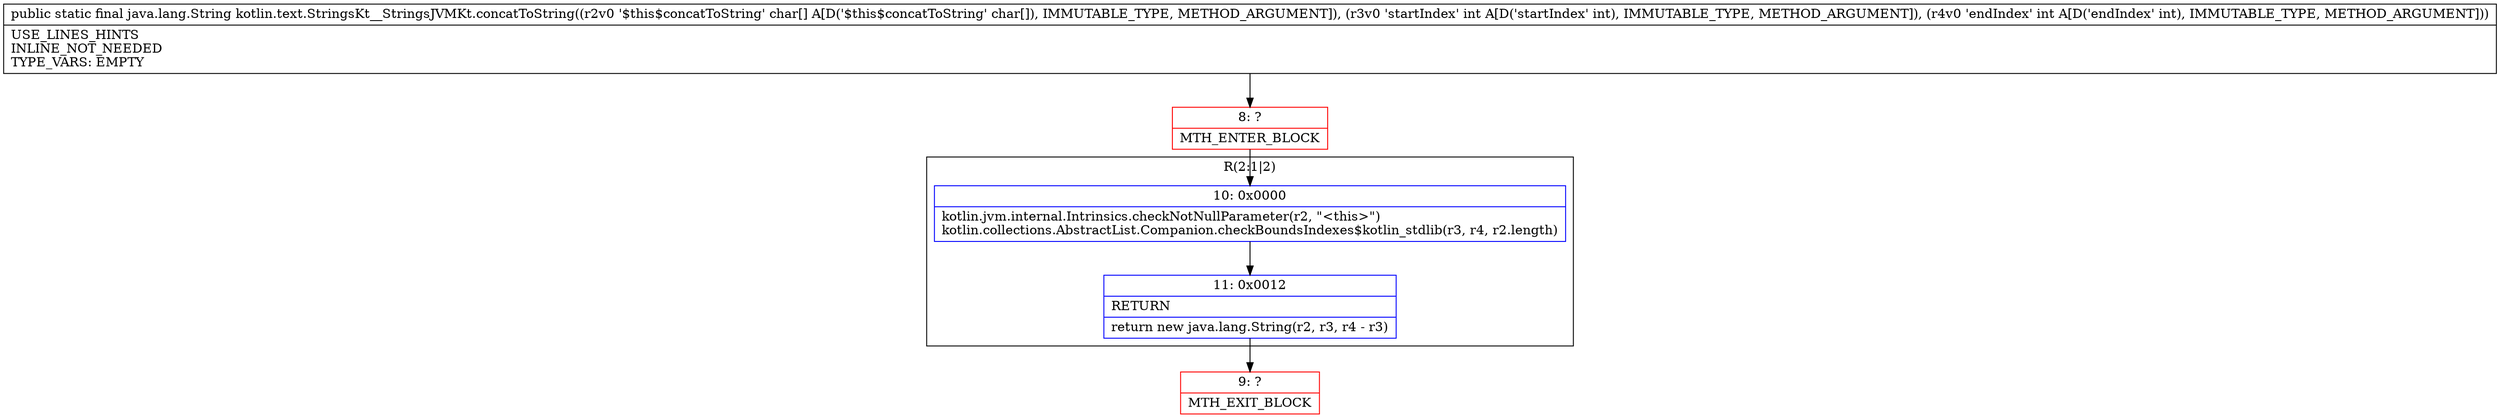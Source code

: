 digraph "CFG forkotlin.text.StringsKt__StringsJVMKt.concatToString([CII)Ljava\/lang\/String;" {
subgraph cluster_Region_699052339 {
label = "R(2:1|2)";
node [shape=record,color=blue];
Node_10 [shape=record,label="{10\:\ 0x0000|kotlin.jvm.internal.Intrinsics.checkNotNullParameter(r2, \"\<this\>\")\lkotlin.collections.AbstractList.Companion.checkBoundsIndexes$kotlin_stdlib(r3, r4, r2.length)\l}"];
Node_11 [shape=record,label="{11\:\ 0x0012|RETURN\l|return new java.lang.String(r2, r3, r4 \- r3)\l}"];
}
Node_8 [shape=record,color=red,label="{8\:\ ?|MTH_ENTER_BLOCK\l}"];
Node_9 [shape=record,color=red,label="{9\:\ ?|MTH_EXIT_BLOCK\l}"];
MethodNode[shape=record,label="{public static final java.lang.String kotlin.text.StringsKt__StringsJVMKt.concatToString((r2v0 '$this$concatToString' char[] A[D('$this$concatToString' char[]), IMMUTABLE_TYPE, METHOD_ARGUMENT]), (r3v0 'startIndex' int A[D('startIndex' int), IMMUTABLE_TYPE, METHOD_ARGUMENT]), (r4v0 'endIndex' int A[D('endIndex' int), IMMUTABLE_TYPE, METHOD_ARGUMENT]))  | USE_LINES_HINTS\lINLINE_NOT_NEEDED\lTYPE_VARS: EMPTY\l}"];
MethodNode -> Node_8;Node_10 -> Node_11;
Node_11 -> Node_9;
Node_8 -> Node_10;
}

